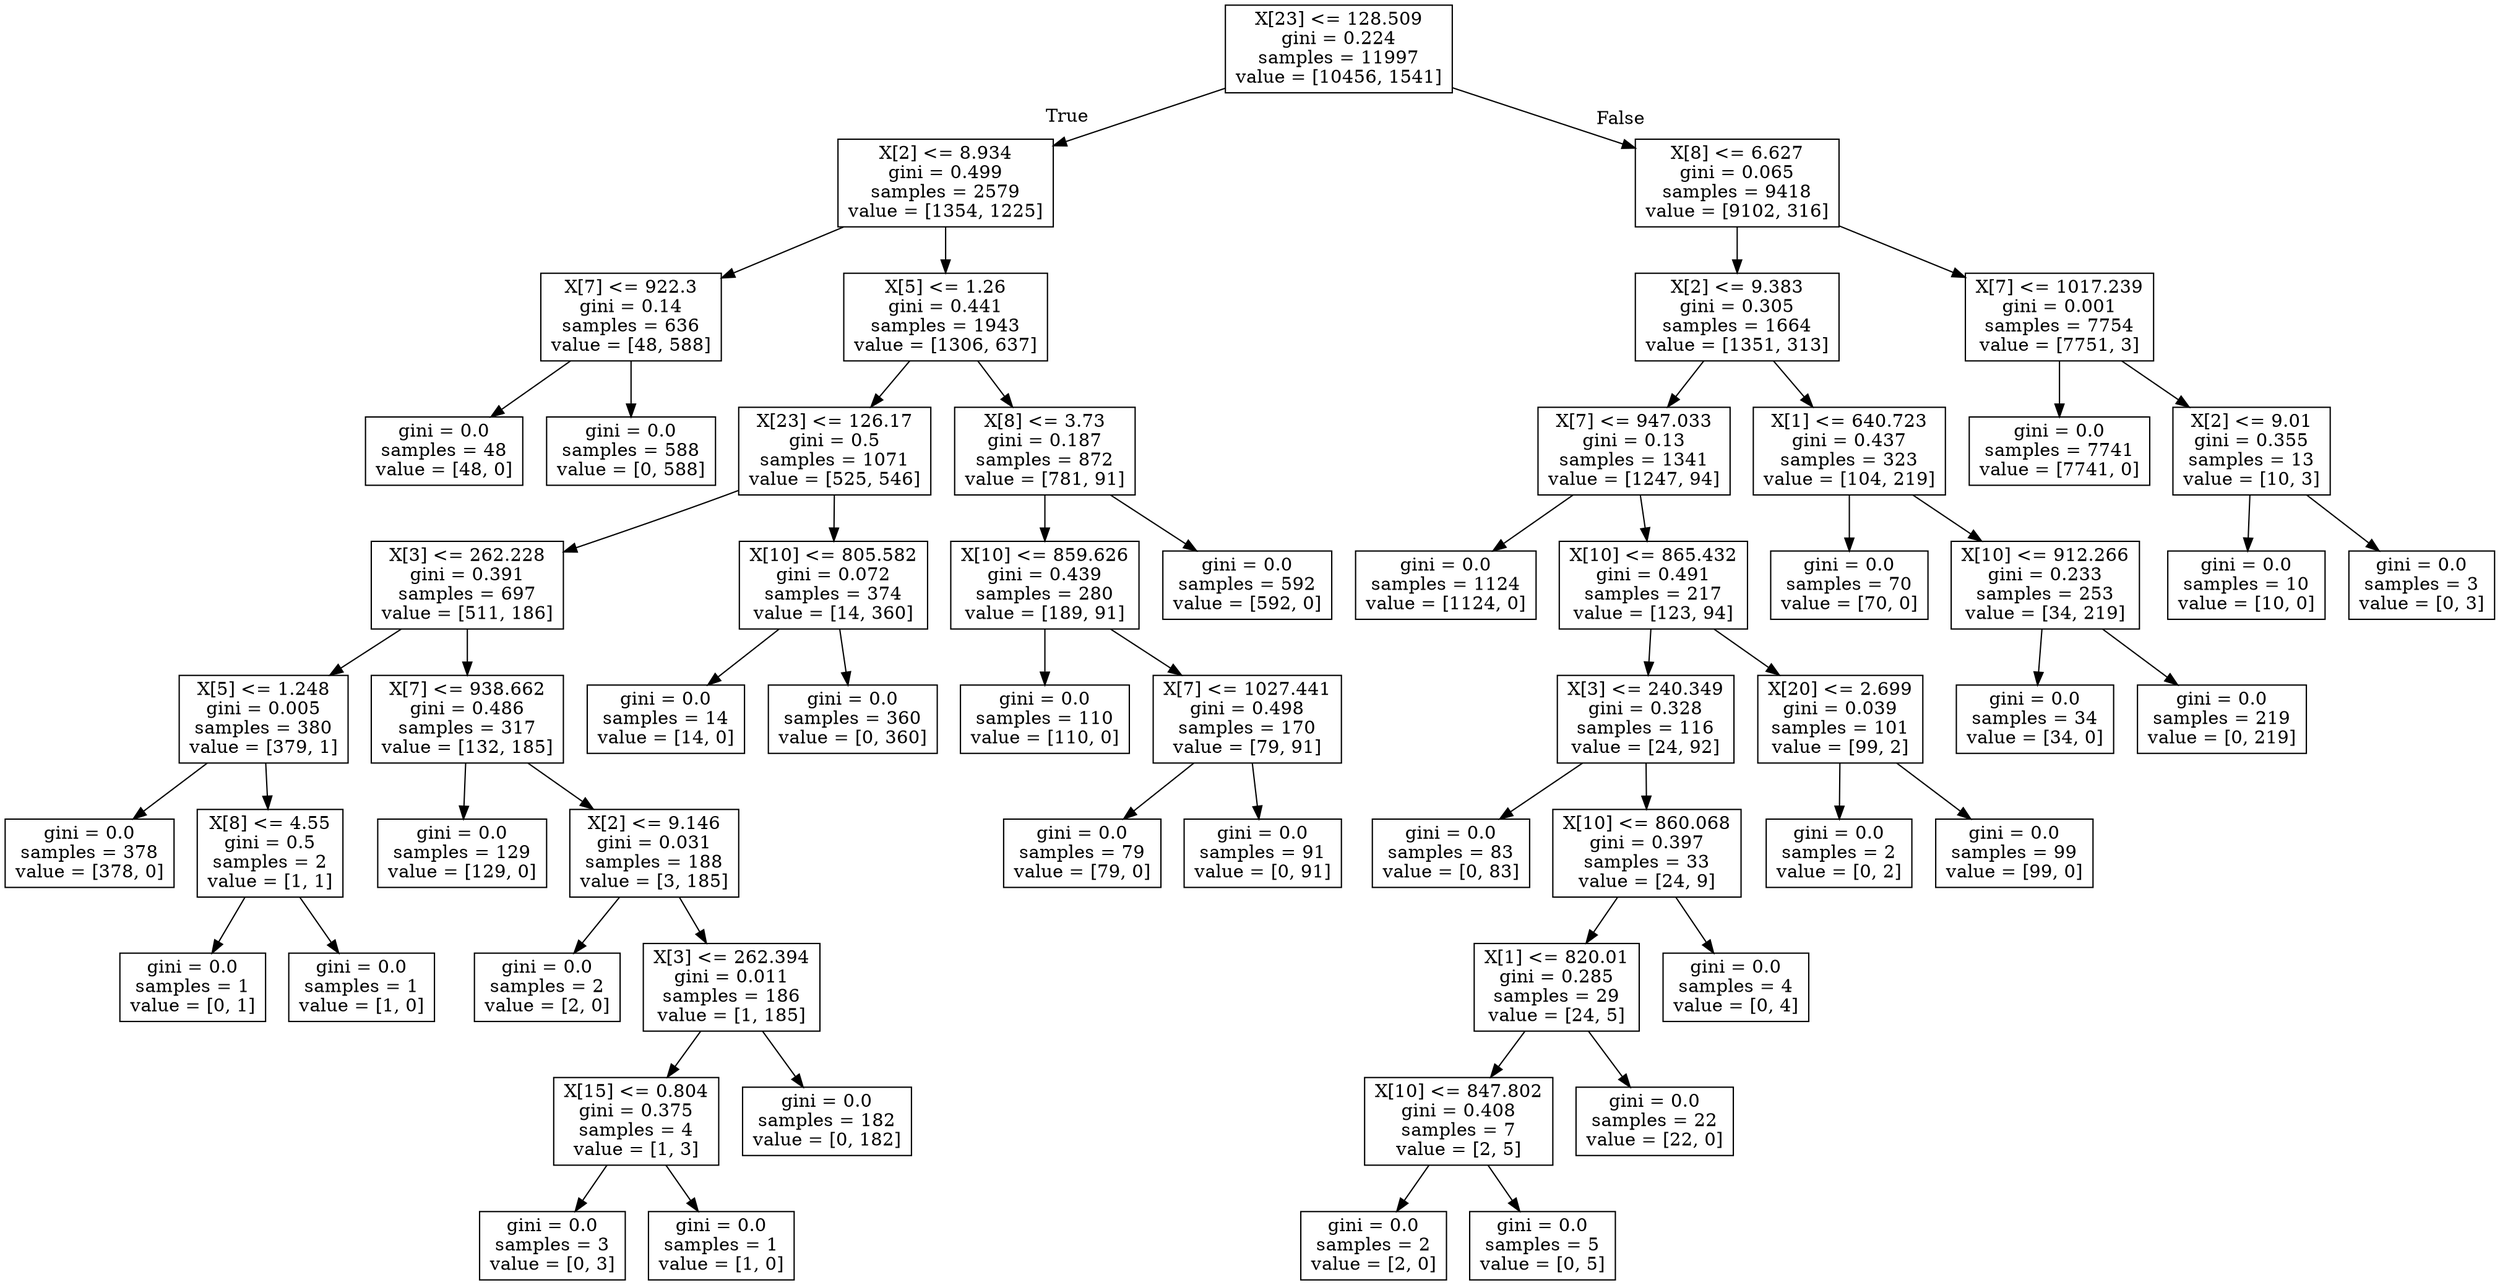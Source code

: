 digraph Tree {
node [shape=box] ;
0 [label="X[23] <= 128.509\ngini = 0.224\nsamples = 11997\nvalue = [10456, 1541]"] ;
1 [label="X[2] <= 8.934\ngini = 0.499\nsamples = 2579\nvalue = [1354, 1225]"] ;
0 -> 1 [labeldistance=2.5, labelangle=45, headlabel="True"] ;
2 [label="X[7] <= 922.3\ngini = 0.14\nsamples = 636\nvalue = [48, 588]"] ;
1 -> 2 ;
3 [label="gini = 0.0\nsamples = 48\nvalue = [48, 0]"] ;
2 -> 3 ;
4 [label="gini = 0.0\nsamples = 588\nvalue = [0, 588]"] ;
2 -> 4 ;
5 [label="X[5] <= 1.26\ngini = 0.441\nsamples = 1943\nvalue = [1306, 637]"] ;
1 -> 5 ;
6 [label="X[23] <= 126.17\ngini = 0.5\nsamples = 1071\nvalue = [525, 546]"] ;
5 -> 6 ;
7 [label="X[3] <= 262.228\ngini = 0.391\nsamples = 697\nvalue = [511, 186]"] ;
6 -> 7 ;
8 [label="X[5] <= 1.248\ngini = 0.005\nsamples = 380\nvalue = [379, 1]"] ;
7 -> 8 ;
9 [label="gini = 0.0\nsamples = 378\nvalue = [378, 0]"] ;
8 -> 9 ;
10 [label="X[8] <= 4.55\ngini = 0.5\nsamples = 2\nvalue = [1, 1]"] ;
8 -> 10 ;
11 [label="gini = 0.0\nsamples = 1\nvalue = [0, 1]"] ;
10 -> 11 ;
12 [label="gini = 0.0\nsamples = 1\nvalue = [1, 0]"] ;
10 -> 12 ;
13 [label="X[7] <= 938.662\ngini = 0.486\nsamples = 317\nvalue = [132, 185]"] ;
7 -> 13 ;
14 [label="gini = 0.0\nsamples = 129\nvalue = [129, 0]"] ;
13 -> 14 ;
15 [label="X[2] <= 9.146\ngini = 0.031\nsamples = 188\nvalue = [3, 185]"] ;
13 -> 15 ;
16 [label="gini = 0.0\nsamples = 2\nvalue = [2, 0]"] ;
15 -> 16 ;
17 [label="X[3] <= 262.394\ngini = 0.011\nsamples = 186\nvalue = [1, 185]"] ;
15 -> 17 ;
18 [label="X[15] <= 0.804\ngini = 0.375\nsamples = 4\nvalue = [1, 3]"] ;
17 -> 18 ;
19 [label="gini = 0.0\nsamples = 3\nvalue = [0, 3]"] ;
18 -> 19 ;
20 [label="gini = 0.0\nsamples = 1\nvalue = [1, 0]"] ;
18 -> 20 ;
21 [label="gini = 0.0\nsamples = 182\nvalue = [0, 182]"] ;
17 -> 21 ;
22 [label="X[10] <= 805.582\ngini = 0.072\nsamples = 374\nvalue = [14, 360]"] ;
6 -> 22 ;
23 [label="gini = 0.0\nsamples = 14\nvalue = [14, 0]"] ;
22 -> 23 ;
24 [label="gini = 0.0\nsamples = 360\nvalue = [0, 360]"] ;
22 -> 24 ;
25 [label="X[8] <= 3.73\ngini = 0.187\nsamples = 872\nvalue = [781, 91]"] ;
5 -> 25 ;
26 [label="X[10] <= 859.626\ngini = 0.439\nsamples = 280\nvalue = [189, 91]"] ;
25 -> 26 ;
27 [label="gini = 0.0\nsamples = 110\nvalue = [110, 0]"] ;
26 -> 27 ;
28 [label="X[7] <= 1027.441\ngini = 0.498\nsamples = 170\nvalue = [79, 91]"] ;
26 -> 28 ;
29 [label="gini = 0.0\nsamples = 79\nvalue = [79, 0]"] ;
28 -> 29 ;
30 [label="gini = 0.0\nsamples = 91\nvalue = [0, 91]"] ;
28 -> 30 ;
31 [label="gini = 0.0\nsamples = 592\nvalue = [592, 0]"] ;
25 -> 31 ;
32 [label="X[8] <= 6.627\ngini = 0.065\nsamples = 9418\nvalue = [9102, 316]"] ;
0 -> 32 [labeldistance=2.5, labelangle=-45, headlabel="False"] ;
33 [label="X[2] <= 9.383\ngini = 0.305\nsamples = 1664\nvalue = [1351, 313]"] ;
32 -> 33 ;
34 [label="X[7] <= 947.033\ngini = 0.13\nsamples = 1341\nvalue = [1247, 94]"] ;
33 -> 34 ;
35 [label="gini = 0.0\nsamples = 1124\nvalue = [1124, 0]"] ;
34 -> 35 ;
36 [label="X[10] <= 865.432\ngini = 0.491\nsamples = 217\nvalue = [123, 94]"] ;
34 -> 36 ;
37 [label="X[3] <= 240.349\ngini = 0.328\nsamples = 116\nvalue = [24, 92]"] ;
36 -> 37 ;
38 [label="gini = 0.0\nsamples = 83\nvalue = [0, 83]"] ;
37 -> 38 ;
39 [label="X[10] <= 860.068\ngini = 0.397\nsamples = 33\nvalue = [24, 9]"] ;
37 -> 39 ;
40 [label="X[1] <= 820.01\ngini = 0.285\nsamples = 29\nvalue = [24, 5]"] ;
39 -> 40 ;
41 [label="X[10] <= 847.802\ngini = 0.408\nsamples = 7\nvalue = [2, 5]"] ;
40 -> 41 ;
42 [label="gini = 0.0\nsamples = 2\nvalue = [2, 0]"] ;
41 -> 42 ;
43 [label="gini = 0.0\nsamples = 5\nvalue = [0, 5]"] ;
41 -> 43 ;
44 [label="gini = 0.0\nsamples = 22\nvalue = [22, 0]"] ;
40 -> 44 ;
45 [label="gini = 0.0\nsamples = 4\nvalue = [0, 4]"] ;
39 -> 45 ;
46 [label="X[20] <= 2.699\ngini = 0.039\nsamples = 101\nvalue = [99, 2]"] ;
36 -> 46 ;
47 [label="gini = 0.0\nsamples = 2\nvalue = [0, 2]"] ;
46 -> 47 ;
48 [label="gini = 0.0\nsamples = 99\nvalue = [99, 0]"] ;
46 -> 48 ;
49 [label="X[1] <= 640.723\ngini = 0.437\nsamples = 323\nvalue = [104, 219]"] ;
33 -> 49 ;
50 [label="gini = 0.0\nsamples = 70\nvalue = [70, 0]"] ;
49 -> 50 ;
51 [label="X[10] <= 912.266\ngini = 0.233\nsamples = 253\nvalue = [34, 219]"] ;
49 -> 51 ;
52 [label="gini = 0.0\nsamples = 34\nvalue = [34, 0]"] ;
51 -> 52 ;
53 [label="gini = 0.0\nsamples = 219\nvalue = [0, 219]"] ;
51 -> 53 ;
54 [label="X[7] <= 1017.239\ngini = 0.001\nsamples = 7754\nvalue = [7751, 3]"] ;
32 -> 54 ;
55 [label="gini = 0.0\nsamples = 7741\nvalue = [7741, 0]"] ;
54 -> 55 ;
56 [label="X[2] <= 9.01\ngini = 0.355\nsamples = 13\nvalue = [10, 3]"] ;
54 -> 56 ;
57 [label="gini = 0.0\nsamples = 10\nvalue = [10, 0]"] ;
56 -> 57 ;
58 [label="gini = 0.0\nsamples = 3\nvalue = [0, 3]"] ;
56 -> 58 ;
}